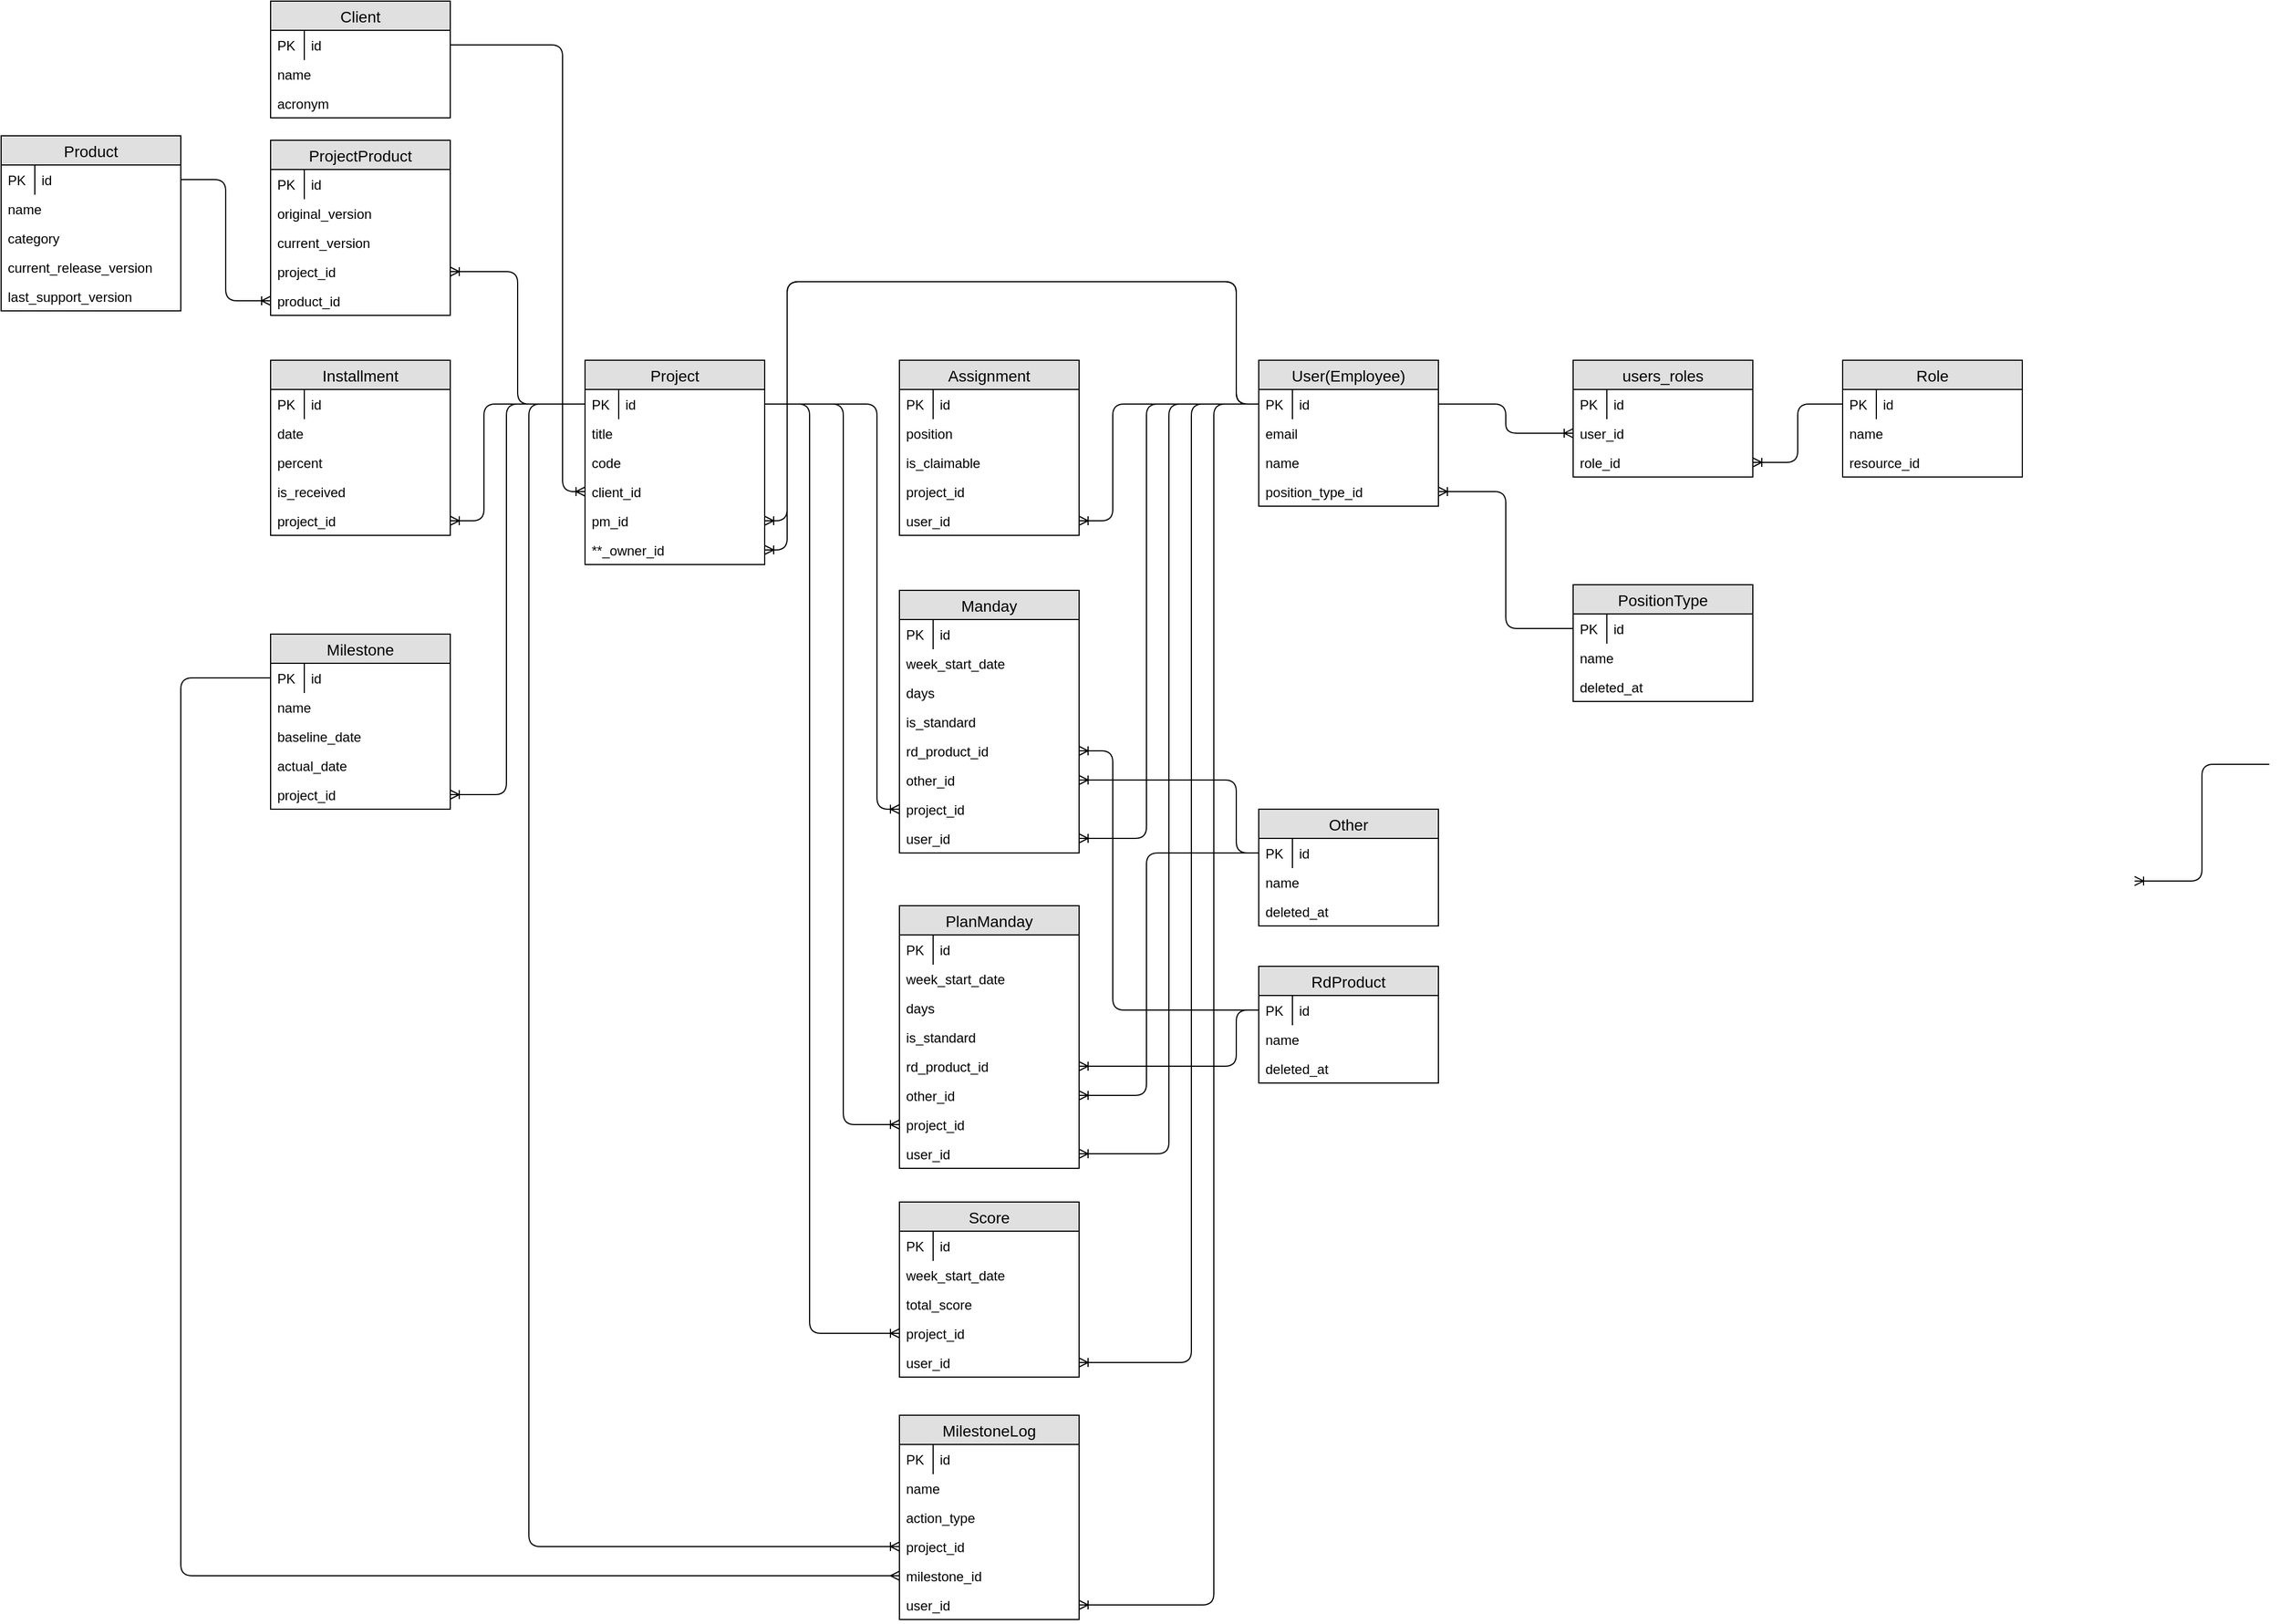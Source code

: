 <mxfile version="14.9.3" type="github">
  <diagram id="LU7qr5KETfUHQLSUwvvW" name="Page-1">
    <mxGraphModel dx="4041" dy="2389" grid="1" gridSize="10" guides="1" tooltips="1" connect="1" arrows="1" fold="1" page="1" pageScale="1" pageWidth="850" pageHeight="1100" math="0" shadow="0">
      <root>
        <mxCell id="0" />
        <mxCell id="1" parent="0" />
        <mxCell id="HIGyn1x--3cgw_TzCDk_-16" value="Client" style="swimlane;fontStyle=0;childLayout=stackLayout;horizontal=1;startSize=26;fillColor=#e0e0e0;horizontalStack=0;resizeParent=1;resizeParentMax=0;resizeLast=0;collapsible=1;marginBottom=0;swimlaneFillColor=#ffffff;align=center;fontSize=14;" parent="1" vertex="1">
          <mxGeometry x="-1240" y="-320" width="160" height="104" as="geometry" />
        </mxCell>
        <mxCell id="HIGyn1x--3cgw_TzCDk_-17" value="id" style="shape=partialRectangle;top=0;left=0;right=0;bottom=0;align=left;verticalAlign=top;fillColor=none;spacingLeft=34;spacingRight=4;overflow=hidden;rotatable=0;points=[[0,0.5],[1,0.5]];portConstraint=eastwest;dropTarget=0;fontSize=12;" parent="HIGyn1x--3cgw_TzCDk_-16" vertex="1">
          <mxGeometry y="26" width="160" height="26" as="geometry" />
        </mxCell>
        <mxCell id="HIGyn1x--3cgw_TzCDk_-18" value="PK" style="shape=partialRectangle;top=0;left=0;bottom=0;fillColor=none;align=left;verticalAlign=top;spacingLeft=4;spacingRight=4;overflow=hidden;rotatable=0;points=[];portConstraint=eastwest;part=1;fontSize=12;" parent="HIGyn1x--3cgw_TzCDk_-17" vertex="1" connectable="0">
          <mxGeometry width="30" height="26" as="geometry" />
        </mxCell>
        <mxCell id="HIGyn1x--3cgw_TzCDk_-20" value="name" style="text;strokeColor=none;fillColor=none;spacingLeft=4;spacingRight=4;overflow=hidden;rotatable=0;points=[[0,0.5],[1,0.5]];portConstraint=eastwest;fontSize=12;" parent="HIGyn1x--3cgw_TzCDk_-16" vertex="1">
          <mxGeometry y="52" width="160" height="26" as="geometry" />
        </mxCell>
        <mxCell id="HIGyn1x--3cgw_TzCDk_-21" value="acronym" style="text;strokeColor=none;fillColor=none;spacingLeft=4;spacingRight=4;overflow=hidden;rotatable=0;points=[[0,0.5],[1,0.5]];portConstraint=eastwest;fontSize=12;" parent="HIGyn1x--3cgw_TzCDk_-16" vertex="1">
          <mxGeometry y="78" width="160" height="26" as="geometry" />
        </mxCell>
        <mxCell id="HIGyn1x--3cgw_TzCDk_-22" value="Project" style="swimlane;fontStyle=0;childLayout=stackLayout;horizontal=1;startSize=26;fillColor=#e0e0e0;horizontalStack=0;resizeParent=1;resizeParentMax=0;resizeLast=0;collapsible=1;marginBottom=0;swimlaneFillColor=#ffffff;align=center;fontSize=14;" parent="1" vertex="1">
          <mxGeometry x="-960" width="160" height="182" as="geometry" />
        </mxCell>
        <mxCell id="HIGyn1x--3cgw_TzCDk_-23" value="id" style="shape=partialRectangle;top=0;left=0;right=0;bottom=0;align=left;verticalAlign=top;fillColor=none;spacingLeft=34;spacingRight=4;overflow=hidden;rotatable=0;points=[[0,0.5],[1,0.5]];portConstraint=eastwest;dropTarget=0;fontSize=12;" parent="HIGyn1x--3cgw_TzCDk_-22" vertex="1">
          <mxGeometry y="26" width="160" height="26" as="geometry" />
        </mxCell>
        <mxCell id="HIGyn1x--3cgw_TzCDk_-24" value="PK" style="shape=partialRectangle;top=0;left=0;bottom=0;fillColor=none;align=left;verticalAlign=top;spacingLeft=4;spacingRight=4;overflow=hidden;rotatable=0;points=[];portConstraint=eastwest;part=1;fontSize=12;" parent="HIGyn1x--3cgw_TzCDk_-23" vertex="1" connectable="0">
          <mxGeometry width="30" height="26" as="geometry" />
        </mxCell>
        <mxCell id="HIGyn1x--3cgw_TzCDk_-25" value="title" style="text;strokeColor=none;fillColor=none;spacingLeft=4;spacingRight=4;overflow=hidden;rotatable=0;points=[[0,0.5],[1,0.5]];portConstraint=eastwest;fontSize=12;" parent="HIGyn1x--3cgw_TzCDk_-22" vertex="1">
          <mxGeometry y="52" width="160" height="26" as="geometry" />
        </mxCell>
        <mxCell id="KQWjIB-WpiB4UK7LnrpQ-69" value="code" style="text;strokeColor=none;fillColor=none;spacingLeft=4;spacingRight=4;overflow=hidden;rotatable=0;points=[[0,0.5],[1,0.5]];portConstraint=eastwest;fontSize=12;" parent="HIGyn1x--3cgw_TzCDk_-22" vertex="1">
          <mxGeometry y="78" width="160" height="26" as="geometry" />
        </mxCell>
        <mxCell id="HIGyn1x--3cgw_TzCDk_-26" value="client_id" style="text;strokeColor=none;fillColor=none;spacingLeft=4;spacingRight=4;overflow=hidden;rotatable=0;points=[[0,0.5],[1,0.5]];portConstraint=eastwest;fontSize=12;" parent="HIGyn1x--3cgw_TzCDk_-22" vertex="1">
          <mxGeometry y="104" width="160" height="26" as="geometry" />
        </mxCell>
        <mxCell id="KQWjIB-WpiB4UK7LnrpQ-128" value="pm_id" style="text;strokeColor=none;fillColor=none;spacingLeft=4;spacingRight=4;overflow=hidden;rotatable=0;points=[[0,0.5],[1,0.5]];portConstraint=eastwest;fontSize=12;" parent="HIGyn1x--3cgw_TzCDk_-22" vertex="1">
          <mxGeometry y="130" width="160" height="26" as="geometry" />
        </mxCell>
        <mxCell id="KQWjIB-WpiB4UK7LnrpQ-129" value="**_owner_id" style="text;strokeColor=none;fillColor=none;spacingLeft=4;spacingRight=4;overflow=hidden;rotatable=0;points=[[0,0.5],[1,0.5]];portConstraint=eastwest;fontSize=12;" parent="HIGyn1x--3cgw_TzCDk_-22" vertex="1">
          <mxGeometry y="156" width="160" height="26" as="geometry" />
        </mxCell>
        <mxCell id="HIGyn1x--3cgw_TzCDk_-27" value="User(Employee)" style="swimlane;fontStyle=0;childLayout=stackLayout;horizontal=1;startSize=26;fillColor=#e0e0e0;horizontalStack=0;resizeParent=1;resizeParentMax=0;resizeLast=0;collapsible=1;marginBottom=0;swimlaneFillColor=#ffffff;align=center;fontSize=14;" parent="1" vertex="1">
          <mxGeometry x="-360" width="160" height="130" as="geometry" />
        </mxCell>
        <mxCell id="HIGyn1x--3cgw_TzCDk_-28" value="id" style="shape=partialRectangle;top=0;left=0;right=0;bottom=0;align=left;verticalAlign=top;fillColor=none;spacingLeft=34;spacingRight=4;overflow=hidden;rotatable=0;points=[[0,0.5],[1,0.5]];portConstraint=eastwest;dropTarget=0;fontSize=12;" parent="HIGyn1x--3cgw_TzCDk_-27" vertex="1">
          <mxGeometry y="26" width="160" height="26" as="geometry" />
        </mxCell>
        <mxCell id="HIGyn1x--3cgw_TzCDk_-29" value="PK" style="shape=partialRectangle;top=0;left=0;bottom=0;fillColor=none;align=left;verticalAlign=top;spacingLeft=4;spacingRight=4;overflow=hidden;rotatable=0;points=[];portConstraint=eastwest;part=1;fontSize=12;" parent="HIGyn1x--3cgw_TzCDk_-28" vertex="1" connectable="0">
          <mxGeometry width="30" height="26" as="geometry" />
        </mxCell>
        <mxCell id="HIGyn1x--3cgw_TzCDk_-30" value="email" style="text;strokeColor=none;fillColor=none;spacingLeft=4;spacingRight=4;overflow=hidden;rotatable=0;points=[[0,0.5],[1,0.5]];portConstraint=eastwest;fontSize=12;" parent="HIGyn1x--3cgw_TzCDk_-27" vertex="1">
          <mxGeometry y="52" width="160" height="26" as="geometry" />
        </mxCell>
        <mxCell id="KQWjIB-WpiB4UK7LnrpQ-70" value="name" style="text;strokeColor=none;fillColor=none;spacingLeft=4;spacingRight=4;overflow=hidden;rotatable=0;points=[[0,0.5],[1,0.5]];portConstraint=eastwest;fontSize=12;" parent="HIGyn1x--3cgw_TzCDk_-27" vertex="1">
          <mxGeometry y="78" width="160" height="26" as="geometry" />
        </mxCell>
        <mxCell id="BRrvQscM0Egx_URl7cOn-16" value="position_type_id" style="text;strokeColor=none;fillColor=none;spacingLeft=4;spacingRight=4;overflow=hidden;rotatable=0;points=[[0,0.5],[1,0.5]];portConstraint=eastwest;fontSize=12;" vertex="1" parent="HIGyn1x--3cgw_TzCDk_-27">
          <mxGeometry y="104" width="160" height="26" as="geometry" />
        </mxCell>
        <mxCell id="HIGyn1x--3cgw_TzCDk_-32" value="Installment" style="swimlane;fontStyle=0;childLayout=stackLayout;horizontal=1;startSize=26;fillColor=#e0e0e0;horizontalStack=0;resizeParent=1;resizeParentMax=0;resizeLast=0;collapsible=1;marginBottom=0;swimlaneFillColor=#ffffff;align=center;fontSize=14;" parent="1" vertex="1">
          <mxGeometry x="-1240" width="160" height="156" as="geometry" />
        </mxCell>
        <mxCell id="HIGyn1x--3cgw_TzCDk_-33" value="id" style="shape=partialRectangle;top=0;left=0;right=0;bottom=0;align=left;verticalAlign=top;fillColor=none;spacingLeft=34;spacingRight=4;overflow=hidden;rotatable=0;points=[[0,0.5],[1,0.5]];portConstraint=eastwest;dropTarget=0;fontSize=12;" parent="HIGyn1x--3cgw_TzCDk_-32" vertex="1">
          <mxGeometry y="26" width="160" height="26" as="geometry" />
        </mxCell>
        <mxCell id="HIGyn1x--3cgw_TzCDk_-34" value="PK" style="shape=partialRectangle;top=0;left=0;bottom=0;fillColor=none;align=left;verticalAlign=top;spacingLeft=4;spacingRight=4;overflow=hidden;rotatable=0;points=[];portConstraint=eastwest;part=1;fontSize=12;" parent="HIGyn1x--3cgw_TzCDk_-33" vertex="1" connectable="0">
          <mxGeometry width="30" height="26" as="geometry" />
        </mxCell>
        <mxCell id="HIGyn1x--3cgw_TzCDk_-35" value="date" style="text;strokeColor=none;fillColor=none;spacingLeft=4;spacingRight=4;overflow=hidden;rotatable=0;points=[[0,0.5],[1,0.5]];portConstraint=eastwest;fontSize=12;" parent="HIGyn1x--3cgw_TzCDk_-32" vertex="1">
          <mxGeometry y="52" width="160" height="26" as="geometry" />
        </mxCell>
        <mxCell id="HIGyn1x--3cgw_TzCDk_-41" value="percent" style="text;strokeColor=none;fillColor=none;spacingLeft=4;spacingRight=4;overflow=hidden;rotatable=0;points=[[0,0.5],[1,0.5]];portConstraint=eastwest;fontSize=12;" parent="HIGyn1x--3cgw_TzCDk_-32" vertex="1">
          <mxGeometry y="78" width="160" height="26" as="geometry" />
        </mxCell>
        <mxCell id="KQWjIB-WpiB4UK7LnrpQ-130" value="is_received" style="text;strokeColor=none;fillColor=none;spacingLeft=4;spacingRight=4;overflow=hidden;rotatable=0;points=[[0,0.5],[1,0.5]];portConstraint=eastwest;fontSize=12;" parent="HIGyn1x--3cgw_TzCDk_-32" vertex="1">
          <mxGeometry y="104" width="160" height="26" as="geometry" />
        </mxCell>
        <mxCell id="G09FR3u84GHXjlmWy315-1" value="project_id" style="text;strokeColor=none;fillColor=none;spacingLeft=4;spacingRight=4;overflow=hidden;rotatable=0;points=[[0,0.5],[1,0.5]];portConstraint=eastwest;fontSize=12;" parent="HIGyn1x--3cgw_TzCDk_-32" vertex="1">
          <mxGeometry y="130" width="160" height="26" as="geometry" />
        </mxCell>
        <mxCell id="HIGyn1x--3cgw_TzCDk_-43" value="Manday" style="swimlane;fontStyle=0;childLayout=stackLayout;horizontal=1;startSize=26;fillColor=#e0e0e0;horizontalStack=0;resizeParent=1;resizeParentMax=0;resizeLast=0;collapsible=1;marginBottom=0;swimlaneFillColor=#ffffff;align=center;fontSize=14;" parent="1" vertex="1">
          <mxGeometry x="-680" y="205" width="160" height="234" as="geometry" />
        </mxCell>
        <mxCell id="HIGyn1x--3cgw_TzCDk_-44" value="id" style="shape=partialRectangle;top=0;left=0;right=0;bottom=0;align=left;verticalAlign=top;fillColor=none;spacingLeft=34;spacingRight=4;overflow=hidden;rotatable=0;points=[[0,0.5],[1,0.5]];portConstraint=eastwest;dropTarget=0;fontSize=12;" parent="HIGyn1x--3cgw_TzCDk_-43" vertex="1">
          <mxGeometry y="26" width="160" height="26" as="geometry" />
        </mxCell>
        <mxCell id="HIGyn1x--3cgw_TzCDk_-45" value="PK" style="shape=partialRectangle;top=0;left=0;bottom=0;fillColor=none;align=left;verticalAlign=top;spacingLeft=4;spacingRight=4;overflow=hidden;rotatable=0;points=[];portConstraint=eastwest;part=1;fontSize=12;" parent="HIGyn1x--3cgw_TzCDk_-44" vertex="1" connectable="0">
          <mxGeometry width="30" height="26" as="geometry" />
        </mxCell>
        <mxCell id="HIGyn1x--3cgw_TzCDk_-46" value="week_start_date" style="text;strokeColor=none;fillColor=none;spacingLeft=4;spacingRight=4;overflow=hidden;rotatable=0;points=[[0,0.5],[1,0.5]];portConstraint=eastwest;fontSize=12;" parent="HIGyn1x--3cgw_TzCDk_-43" vertex="1">
          <mxGeometry y="52" width="160" height="26" as="geometry" />
        </mxCell>
        <mxCell id="KQWjIB-WpiB4UK7LnrpQ-131" value="days" style="text;strokeColor=none;fillColor=none;spacingLeft=4;spacingRight=4;overflow=hidden;rotatable=0;points=[[0,0.5],[1,0.5]];portConstraint=eastwest;fontSize=12;" parent="HIGyn1x--3cgw_TzCDk_-43" vertex="1">
          <mxGeometry y="78" width="160" height="26" as="geometry" />
        </mxCell>
        <mxCell id="KQWjIB-WpiB4UK7LnrpQ-132" value="is_standard" style="text;strokeColor=none;fillColor=none;spacingLeft=4;spacingRight=4;overflow=hidden;rotatable=0;points=[[0,0.5],[1,0.5]];portConstraint=eastwest;fontSize=12;" parent="HIGyn1x--3cgw_TzCDk_-43" vertex="1">
          <mxGeometry y="104" width="160" height="26" as="geometry" />
        </mxCell>
        <mxCell id="HIGyn1x--3cgw_TzCDk_-47" value="rd_product_id" style="text;strokeColor=none;fillColor=none;spacingLeft=4;spacingRight=4;overflow=hidden;rotatable=0;points=[[0,0.5],[1,0.5]];portConstraint=eastwest;fontSize=12;" parent="HIGyn1x--3cgw_TzCDk_-43" vertex="1">
          <mxGeometry y="130" width="160" height="26" as="geometry" />
        </mxCell>
        <mxCell id="KQWjIB-WpiB4UK7LnrpQ-72" value="other_id" style="text;strokeColor=none;fillColor=none;spacingLeft=4;spacingRight=4;overflow=hidden;rotatable=0;points=[[0,0.5],[1,0.5]];portConstraint=eastwest;fontSize=12;" parent="HIGyn1x--3cgw_TzCDk_-43" vertex="1">
          <mxGeometry y="156" width="160" height="26" as="geometry" />
        </mxCell>
        <mxCell id="HIGyn1x--3cgw_TzCDk_-48" value="project_id" style="text;strokeColor=none;fillColor=none;spacingLeft=4;spacingRight=4;overflow=hidden;rotatable=0;points=[[0,0.5],[1,0.5]];portConstraint=eastwest;fontSize=12;" parent="HIGyn1x--3cgw_TzCDk_-43" vertex="1">
          <mxGeometry y="182" width="160" height="26" as="geometry" />
        </mxCell>
        <mxCell id="HIGyn1x--3cgw_TzCDk_-51" value="user_id" style="text;strokeColor=none;fillColor=none;spacingLeft=4;spacingRight=4;overflow=hidden;rotatable=0;points=[[0,0.5],[1,0.5]];portConstraint=eastwest;fontSize=12;" parent="HIGyn1x--3cgw_TzCDk_-43" vertex="1">
          <mxGeometry y="208" width="160" height="26" as="geometry" />
        </mxCell>
        <mxCell id="HIGyn1x--3cgw_TzCDk_-55" value="Assignment" style="swimlane;fontStyle=0;childLayout=stackLayout;horizontal=1;startSize=26;fillColor=#e0e0e0;horizontalStack=0;resizeParent=1;resizeParentMax=0;resizeLast=0;collapsible=1;marginBottom=0;swimlaneFillColor=#ffffff;align=center;fontSize=14;" parent="1" vertex="1">
          <mxGeometry x="-680" width="160" height="156" as="geometry" />
        </mxCell>
        <mxCell id="HIGyn1x--3cgw_TzCDk_-56" value="id" style="shape=partialRectangle;top=0;left=0;right=0;bottom=0;align=left;verticalAlign=top;fillColor=none;spacingLeft=34;spacingRight=4;overflow=hidden;rotatable=0;points=[[0,0.5],[1,0.5]];portConstraint=eastwest;dropTarget=0;fontSize=12;" parent="HIGyn1x--3cgw_TzCDk_-55" vertex="1">
          <mxGeometry y="26" width="160" height="26" as="geometry" />
        </mxCell>
        <mxCell id="HIGyn1x--3cgw_TzCDk_-57" value="PK" style="shape=partialRectangle;top=0;left=0;bottom=0;fillColor=none;align=left;verticalAlign=top;spacingLeft=4;spacingRight=4;overflow=hidden;rotatable=0;points=[];portConstraint=eastwest;part=1;fontSize=12;" parent="HIGyn1x--3cgw_TzCDk_-56" vertex="1" connectable="0">
          <mxGeometry width="30" height="26" as="geometry" />
        </mxCell>
        <mxCell id="HIGyn1x--3cgw_TzCDk_-58" value="position" style="text;strokeColor=none;fillColor=none;spacingLeft=4;spacingRight=4;overflow=hidden;rotatable=0;points=[[0,0.5],[1,0.5]];portConstraint=eastwest;fontSize=12;" parent="HIGyn1x--3cgw_TzCDk_-55" vertex="1">
          <mxGeometry y="52" width="160" height="26" as="geometry" />
        </mxCell>
        <mxCell id="KQWjIB-WpiB4UK7LnrpQ-71" value="is_claimable" style="text;strokeColor=none;fillColor=none;spacingLeft=4;spacingRight=4;overflow=hidden;rotatable=0;points=[[0,0.5],[1,0.5]];portConstraint=eastwest;fontSize=12;" parent="HIGyn1x--3cgw_TzCDk_-55" vertex="1">
          <mxGeometry y="78" width="160" height="26" as="geometry" />
        </mxCell>
        <mxCell id="HIGyn1x--3cgw_TzCDk_-60" value="project_id" style="text;strokeColor=none;fillColor=none;spacingLeft=4;spacingRight=4;overflow=hidden;rotatable=0;points=[[0,0.5],[1,0.5]];portConstraint=eastwest;fontSize=12;" parent="HIGyn1x--3cgw_TzCDk_-55" vertex="1">
          <mxGeometry y="104" width="160" height="26" as="geometry" />
        </mxCell>
        <mxCell id="HIGyn1x--3cgw_TzCDk_-61" value="user_id" style="text;strokeColor=none;fillColor=none;spacingLeft=4;spacingRight=4;overflow=hidden;rotatable=0;points=[[0,0.5],[1,0.5]];portConstraint=eastwest;fontSize=12;" parent="HIGyn1x--3cgw_TzCDk_-55" vertex="1">
          <mxGeometry y="130" width="160" height="26" as="geometry" />
        </mxCell>
        <mxCell id="KQWjIB-WpiB4UK7LnrpQ-73" value="PlanManday" style="swimlane;fontStyle=0;childLayout=stackLayout;horizontal=1;startSize=26;fillColor=#e0e0e0;horizontalStack=0;resizeParent=1;resizeParentMax=0;resizeLast=0;collapsible=1;marginBottom=0;swimlaneFillColor=#ffffff;align=center;fontSize=14;" parent="1" vertex="1">
          <mxGeometry x="-680" y="486" width="160" height="234" as="geometry" />
        </mxCell>
        <mxCell id="KQWjIB-WpiB4UK7LnrpQ-74" value="id" style="shape=partialRectangle;top=0;left=0;right=0;bottom=0;align=left;verticalAlign=top;fillColor=none;spacingLeft=34;spacingRight=4;overflow=hidden;rotatable=0;points=[[0,0.5],[1,0.5]];portConstraint=eastwest;dropTarget=0;fontSize=12;" parent="KQWjIB-WpiB4UK7LnrpQ-73" vertex="1">
          <mxGeometry y="26" width="160" height="26" as="geometry" />
        </mxCell>
        <mxCell id="KQWjIB-WpiB4UK7LnrpQ-75" value="PK" style="shape=partialRectangle;top=0;left=0;bottom=0;fillColor=none;align=left;verticalAlign=top;spacingLeft=4;spacingRight=4;overflow=hidden;rotatable=0;points=[];portConstraint=eastwest;part=1;fontSize=12;" parent="KQWjIB-WpiB4UK7LnrpQ-74" vertex="1" connectable="0">
          <mxGeometry width="30" height="26" as="geometry" />
        </mxCell>
        <mxCell id="KQWjIB-WpiB4UK7LnrpQ-76" value="week_start_date" style="text;strokeColor=none;fillColor=none;spacingLeft=4;spacingRight=4;overflow=hidden;rotatable=0;points=[[0,0.5],[1,0.5]];portConstraint=eastwest;fontSize=12;" parent="KQWjIB-WpiB4UK7LnrpQ-73" vertex="1">
          <mxGeometry y="52" width="160" height="26" as="geometry" />
        </mxCell>
        <mxCell id="BRrvQscM0Egx_URl7cOn-3" value="days" style="text;strokeColor=none;fillColor=none;spacingLeft=4;spacingRight=4;overflow=hidden;rotatable=0;points=[[0,0.5],[1,0.5]];portConstraint=eastwest;fontSize=12;" vertex="1" parent="KQWjIB-WpiB4UK7LnrpQ-73">
          <mxGeometry y="78" width="160" height="26" as="geometry" />
        </mxCell>
        <mxCell id="BRrvQscM0Egx_URl7cOn-4" value="is_standard" style="text;strokeColor=none;fillColor=none;spacingLeft=4;spacingRight=4;overflow=hidden;rotatable=0;points=[[0,0.5],[1,0.5]];portConstraint=eastwest;fontSize=12;" vertex="1" parent="KQWjIB-WpiB4UK7LnrpQ-73">
          <mxGeometry y="104" width="160" height="26" as="geometry" />
        </mxCell>
        <mxCell id="KQWjIB-WpiB4UK7LnrpQ-77" value="rd_product_id" style="text;strokeColor=none;fillColor=none;spacingLeft=4;spacingRight=4;overflow=hidden;rotatable=0;points=[[0,0.5],[1,0.5]];portConstraint=eastwest;fontSize=12;" parent="KQWjIB-WpiB4UK7LnrpQ-73" vertex="1">
          <mxGeometry y="130" width="160" height="26" as="geometry" />
        </mxCell>
        <mxCell id="KQWjIB-WpiB4UK7LnrpQ-78" value="other_id" style="text;strokeColor=none;fillColor=none;spacingLeft=4;spacingRight=4;overflow=hidden;rotatable=0;points=[[0,0.5],[1,0.5]];portConstraint=eastwest;fontSize=12;" parent="KQWjIB-WpiB4UK7LnrpQ-73" vertex="1">
          <mxGeometry y="156" width="160" height="26" as="geometry" />
        </mxCell>
        <mxCell id="KQWjIB-WpiB4UK7LnrpQ-79" value="project_id" style="text;strokeColor=none;fillColor=none;spacingLeft=4;spacingRight=4;overflow=hidden;rotatable=0;points=[[0,0.5],[1,0.5]];portConstraint=eastwest;fontSize=12;" parent="KQWjIB-WpiB4UK7LnrpQ-73" vertex="1">
          <mxGeometry y="182" width="160" height="26" as="geometry" />
        </mxCell>
        <mxCell id="KQWjIB-WpiB4UK7LnrpQ-80" value="user_id" style="text;strokeColor=none;fillColor=none;spacingLeft=4;spacingRight=4;overflow=hidden;rotatable=0;points=[[0,0.5],[1,0.5]];portConstraint=eastwest;fontSize=12;" parent="KQWjIB-WpiB4UK7LnrpQ-73" vertex="1">
          <mxGeometry y="208" width="160" height="26" as="geometry" />
        </mxCell>
        <mxCell id="KQWjIB-WpiB4UK7LnrpQ-81" value="RdProduct" style="swimlane;fontStyle=0;childLayout=stackLayout;horizontal=1;startSize=26;fillColor=#e0e0e0;horizontalStack=0;resizeParent=1;resizeParentMax=0;resizeLast=0;collapsible=1;marginBottom=0;swimlaneFillColor=#ffffff;align=center;fontSize=14;" parent="1" vertex="1">
          <mxGeometry x="-360" y="540" width="160" height="104" as="geometry" />
        </mxCell>
        <mxCell id="KQWjIB-WpiB4UK7LnrpQ-82" value="id" style="shape=partialRectangle;top=0;left=0;right=0;bottom=0;align=left;verticalAlign=top;fillColor=none;spacingLeft=34;spacingRight=4;overflow=hidden;rotatable=0;points=[[0,0.5],[1,0.5]];portConstraint=eastwest;dropTarget=0;fontSize=12;" parent="KQWjIB-WpiB4UK7LnrpQ-81" vertex="1">
          <mxGeometry y="26" width="160" height="26" as="geometry" />
        </mxCell>
        <mxCell id="KQWjIB-WpiB4UK7LnrpQ-83" value="PK" style="shape=partialRectangle;top=0;left=0;bottom=0;fillColor=none;align=left;verticalAlign=top;spacingLeft=4;spacingRight=4;overflow=hidden;rotatable=0;points=[];portConstraint=eastwest;part=1;fontSize=12;" parent="KQWjIB-WpiB4UK7LnrpQ-82" vertex="1" connectable="0">
          <mxGeometry width="30" height="26" as="geometry" />
        </mxCell>
        <mxCell id="KQWjIB-WpiB4UK7LnrpQ-84" value="name" style="text;strokeColor=none;fillColor=none;spacingLeft=4;spacingRight=4;overflow=hidden;rotatable=0;points=[[0,0.5],[1,0.5]];portConstraint=eastwest;fontSize=12;" parent="KQWjIB-WpiB4UK7LnrpQ-81" vertex="1">
          <mxGeometry y="52" width="160" height="26" as="geometry" />
        </mxCell>
        <mxCell id="KQWjIB-WpiB4UK7LnrpQ-85" value="deleted_at" style="text;strokeColor=none;fillColor=none;spacingLeft=4;spacingRight=4;overflow=hidden;rotatable=0;points=[[0,0.5],[1,0.5]];portConstraint=eastwest;fontSize=12;" parent="KQWjIB-WpiB4UK7LnrpQ-81" vertex="1">
          <mxGeometry y="78" width="160" height="26" as="geometry" />
        </mxCell>
        <mxCell id="KQWjIB-WpiB4UK7LnrpQ-88" value="Other" style="swimlane;fontStyle=0;childLayout=stackLayout;horizontal=1;startSize=26;fillColor=#e0e0e0;horizontalStack=0;resizeParent=1;resizeParentMax=0;resizeLast=0;collapsible=1;marginBottom=0;swimlaneFillColor=#ffffff;align=center;fontSize=14;" parent="1" vertex="1">
          <mxGeometry x="-360" y="400" width="160" height="104" as="geometry" />
        </mxCell>
        <mxCell id="KQWjIB-WpiB4UK7LnrpQ-89" value="id" style="shape=partialRectangle;top=0;left=0;right=0;bottom=0;align=left;verticalAlign=top;fillColor=none;spacingLeft=34;spacingRight=4;overflow=hidden;rotatable=0;points=[[0,0.5],[1,0.5]];portConstraint=eastwest;dropTarget=0;fontSize=12;" parent="KQWjIB-WpiB4UK7LnrpQ-88" vertex="1">
          <mxGeometry y="26" width="160" height="26" as="geometry" />
        </mxCell>
        <mxCell id="KQWjIB-WpiB4UK7LnrpQ-90" value="PK" style="shape=partialRectangle;top=0;left=0;bottom=0;fillColor=none;align=left;verticalAlign=top;spacingLeft=4;spacingRight=4;overflow=hidden;rotatable=0;points=[];portConstraint=eastwest;part=1;fontSize=12;" parent="KQWjIB-WpiB4UK7LnrpQ-89" vertex="1" connectable="0">
          <mxGeometry width="30" height="26" as="geometry" />
        </mxCell>
        <mxCell id="KQWjIB-WpiB4UK7LnrpQ-91" value="name" style="text;strokeColor=none;fillColor=none;spacingLeft=4;spacingRight=4;overflow=hidden;rotatable=0;points=[[0,0.5],[1,0.5]];portConstraint=eastwest;fontSize=12;" parent="KQWjIB-WpiB4UK7LnrpQ-88" vertex="1">
          <mxGeometry y="52" width="160" height="26" as="geometry" />
        </mxCell>
        <mxCell id="KQWjIB-WpiB4UK7LnrpQ-92" value="deleted_at" style="text;strokeColor=none;fillColor=none;spacingLeft=4;spacingRight=4;overflow=hidden;rotatable=0;points=[[0,0.5],[1,0.5]];portConstraint=eastwest;fontSize=12;" parent="KQWjIB-WpiB4UK7LnrpQ-88" vertex="1">
          <mxGeometry y="78" width="160" height="26" as="geometry" />
        </mxCell>
        <mxCell id="KQWjIB-WpiB4UK7LnrpQ-93" value="ProjectProduct" style="swimlane;fontStyle=0;childLayout=stackLayout;horizontal=1;startSize=26;fillColor=#e0e0e0;horizontalStack=0;resizeParent=1;resizeParentMax=0;resizeLast=0;collapsible=1;marginBottom=0;swimlaneFillColor=#ffffff;align=center;fontSize=14;" parent="1" vertex="1">
          <mxGeometry x="-1240" y="-196" width="160" height="156" as="geometry" />
        </mxCell>
        <mxCell id="KQWjIB-WpiB4UK7LnrpQ-94" value="id" style="shape=partialRectangle;top=0;left=0;right=0;bottom=0;align=left;verticalAlign=top;fillColor=none;spacingLeft=34;spacingRight=4;overflow=hidden;rotatable=0;points=[[0,0.5],[1,0.5]];portConstraint=eastwest;dropTarget=0;fontSize=12;" parent="KQWjIB-WpiB4UK7LnrpQ-93" vertex="1">
          <mxGeometry y="26" width="160" height="26" as="geometry" />
        </mxCell>
        <mxCell id="KQWjIB-WpiB4UK7LnrpQ-95" value="PK" style="shape=partialRectangle;top=0;left=0;bottom=0;fillColor=none;align=left;verticalAlign=top;spacingLeft=4;spacingRight=4;overflow=hidden;rotatable=0;points=[];portConstraint=eastwest;part=1;fontSize=12;" parent="KQWjIB-WpiB4UK7LnrpQ-94" vertex="1" connectable="0">
          <mxGeometry width="30" height="26" as="geometry" />
        </mxCell>
        <mxCell id="KQWjIB-WpiB4UK7LnrpQ-96" value="original_version" style="text;strokeColor=none;fillColor=none;spacingLeft=4;spacingRight=4;overflow=hidden;rotatable=0;points=[[0,0.5],[1,0.5]];portConstraint=eastwest;fontSize=12;" parent="KQWjIB-WpiB4UK7LnrpQ-93" vertex="1">
          <mxGeometry y="52" width="160" height="26" as="geometry" />
        </mxCell>
        <mxCell id="BRrvQscM0Egx_URl7cOn-11" value="current_version" style="text;strokeColor=none;fillColor=none;spacingLeft=4;spacingRight=4;overflow=hidden;rotatable=0;points=[[0,0.5],[1,0.5]];portConstraint=eastwest;fontSize=12;" vertex="1" parent="KQWjIB-WpiB4UK7LnrpQ-93">
          <mxGeometry y="78" width="160" height="26" as="geometry" />
        </mxCell>
        <mxCell id="BRrvQscM0Egx_URl7cOn-12" value="project_id" style="text;strokeColor=none;fillColor=none;spacingLeft=4;spacingRight=4;overflow=hidden;rotatable=0;points=[[0,0.5],[1,0.5]];portConstraint=eastwest;fontSize=12;" vertex="1" parent="KQWjIB-WpiB4UK7LnrpQ-93">
          <mxGeometry y="104" width="160" height="26" as="geometry" />
        </mxCell>
        <mxCell id="KQWjIB-WpiB4UK7LnrpQ-97" value="product_id" style="text;strokeColor=none;fillColor=none;spacingLeft=4;spacingRight=4;overflow=hidden;rotatable=0;points=[[0,0.5],[1,0.5]];portConstraint=eastwest;fontSize=12;" parent="KQWjIB-WpiB4UK7LnrpQ-93" vertex="1">
          <mxGeometry y="130" width="160" height="26" as="geometry" />
        </mxCell>
        <mxCell id="KQWjIB-WpiB4UK7LnrpQ-98" value="Score" style="swimlane;fontStyle=0;childLayout=stackLayout;horizontal=1;startSize=26;fillColor=#e0e0e0;horizontalStack=0;resizeParent=1;resizeParentMax=0;resizeLast=0;collapsible=1;marginBottom=0;swimlaneFillColor=#ffffff;align=center;fontSize=14;" parent="1" vertex="1">
          <mxGeometry x="-680" y="750" width="160" height="156" as="geometry" />
        </mxCell>
        <mxCell id="KQWjIB-WpiB4UK7LnrpQ-99" value="id" style="shape=partialRectangle;top=0;left=0;right=0;bottom=0;align=left;verticalAlign=top;fillColor=none;spacingLeft=34;spacingRight=4;overflow=hidden;rotatable=0;points=[[0,0.5],[1,0.5]];portConstraint=eastwest;dropTarget=0;fontSize=12;" parent="KQWjIB-WpiB4UK7LnrpQ-98" vertex="1">
          <mxGeometry y="26" width="160" height="26" as="geometry" />
        </mxCell>
        <mxCell id="KQWjIB-WpiB4UK7LnrpQ-100" value="PK" style="shape=partialRectangle;top=0;left=0;bottom=0;fillColor=none;align=left;verticalAlign=top;spacingLeft=4;spacingRight=4;overflow=hidden;rotatable=0;points=[];portConstraint=eastwest;part=1;fontSize=12;" parent="KQWjIB-WpiB4UK7LnrpQ-99" vertex="1" connectable="0">
          <mxGeometry width="30" height="26" as="geometry" />
        </mxCell>
        <mxCell id="KQWjIB-WpiB4UK7LnrpQ-101" value="week_start_date" style="text;strokeColor=none;fillColor=none;spacingLeft=4;spacingRight=4;overflow=hidden;rotatable=0;points=[[0,0.5],[1,0.5]];portConstraint=eastwest;fontSize=12;" parent="KQWjIB-WpiB4UK7LnrpQ-98" vertex="1">
          <mxGeometry y="52" width="160" height="26" as="geometry" />
        </mxCell>
        <mxCell id="KQWjIB-WpiB4UK7LnrpQ-102" value="total_score" style="text;strokeColor=none;fillColor=none;spacingLeft=4;spacingRight=4;overflow=hidden;rotatable=0;points=[[0,0.5],[1,0.5]];portConstraint=eastwest;fontSize=12;" parent="KQWjIB-WpiB4UK7LnrpQ-98" vertex="1">
          <mxGeometry y="78" width="160" height="26" as="geometry" />
        </mxCell>
        <mxCell id="BRrvQscM0Egx_URl7cOn-13" value="project_id" style="text;strokeColor=none;fillColor=none;spacingLeft=4;spacingRight=4;overflow=hidden;rotatable=0;points=[[0,0.5],[1,0.5]];portConstraint=eastwest;fontSize=12;" vertex="1" parent="KQWjIB-WpiB4UK7LnrpQ-98">
          <mxGeometry y="104" width="160" height="26" as="geometry" />
        </mxCell>
        <mxCell id="BRrvQscM0Egx_URl7cOn-14" value="user_id" style="text;strokeColor=none;fillColor=none;spacingLeft=4;spacingRight=4;overflow=hidden;rotatable=0;points=[[0,0.5],[1,0.5]];portConstraint=eastwest;fontSize=12;" vertex="1" parent="KQWjIB-WpiB4UK7LnrpQ-98">
          <mxGeometry y="130" width="160" height="26" as="geometry" />
        </mxCell>
        <mxCell id="KQWjIB-WpiB4UK7LnrpQ-103" value="PositionType" style="swimlane;fontStyle=0;childLayout=stackLayout;horizontal=1;startSize=26;fillColor=#e0e0e0;horizontalStack=0;resizeParent=1;resizeParentMax=0;resizeLast=0;collapsible=1;marginBottom=0;swimlaneFillColor=#ffffff;align=center;fontSize=14;" parent="1" vertex="1">
          <mxGeometry x="-80" y="200" width="160" height="104" as="geometry" />
        </mxCell>
        <mxCell id="KQWjIB-WpiB4UK7LnrpQ-104" value="id" style="shape=partialRectangle;top=0;left=0;right=0;bottom=0;align=left;verticalAlign=top;fillColor=none;spacingLeft=34;spacingRight=4;overflow=hidden;rotatable=0;points=[[0,0.5],[1,0.5]];portConstraint=eastwest;dropTarget=0;fontSize=12;" parent="KQWjIB-WpiB4UK7LnrpQ-103" vertex="1">
          <mxGeometry y="26" width="160" height="26" as="geometry" />
        </mxCell>
        <mxCell id="KQWjIB-WpiB4UK7LnrpQ-105" value="PK" style="shape=partialRectangle;top=0;left=0;bottom=0;fillColor=none;align=left;verticalAlign=top;spacingLeft=4;spacingRight=4;overflow=hidden;rotatable=0;points=[];portConstraint=eastwest;part=1;fontSize=12;" parent="KQWjIB-WpiB4UK7LnrpQ-104" vertex="1" connectable="0">
          <mxGeometry width="30" height="26" as="geometry" />
        </mxCell>
        <mxCell id="KQWjIB-WpiB4UK7LnrpQ-106" value="name" style="text;strokeColor=none;fillColor=none;spacingLeft=4;spacingRight=4;overflow=hidden;rotatable=0;points=[[0,0.5],[1,0.5]];portConstraint=eastwest;fontSize=12;" parent="KQWjIB-WpiB4UK7LnrpQ-103" vertex="1">
          <mxGeometry y="52" width="160" height="26" as="geometry" />
        </mxCell>
        <mxCell id="KQWjIB-WpiB4UK7LnrpQ-107" value="deleted_at" style="text;strokeColor=none;fillColor=none;spacingLeft=4;spacingRight=4;overflow=hidden;rotatable=0;points=[[0,0.5],[1,0.5]];portConstraint=eastwest;fontSize=12;" parent="KQWjIB-WpiB4UK7LnrpQ-103" vertex="1">
          <mxGeometry y="78" width="160" height="26" as="geometry" />
        </mxCell>
        <mxCell id="KQWjIB-WpiB4UK7LnrpQ-108" value="users_roles" style="swimlane;fontStyle=0;childLayout=stackLayout;horizontal=1;startSize=26;fillColor=#e0e0e0;horizontalStack=0;resizeParent=1;resizeParentMax=0;resizeLast=0;collapsible=1;marginBottom=0;swimlaneFillColor=#ffffff;align=center;fontSize=14;" parent="1" vertex="1">
          <mxGeometry x="-80" width="160" height="104" as="geometry" />
        </mxCell>
        <mxCell id="KQWjIB-WpiB4UK7LnrpQ-109" value="id" style="shape=partialRectangle;top=0;left=0;right=0;bottom=0;align=left;verticalAlign=top;fillColor=none;spacingLeft=34;spacingRight=4;overflow=hidden;rotatable=0;points=[[0,0.5],[1,0.5]];portConstraint=eastwest;dropTarget=0;fontSize=12;" parent="KQWjIB-WpiB4UK7LnrpQ-108" vertex="1">
          <mxGeometry y="26" width="160" height="26" as="geometry" />
        </mxCell>
        <mxCell id="KQWjIB-WpiB4UK7LnrpQ-110" value="PK" style="shape=partialRectangle;top=0;left=0;bottom=0;fillColor=none;align=left;verticalAlign=top;spacingLeft=4;spacingRight=4;overflow=hidden;rotatable=0;points=[];portConstraint=eastwest;part=1;fontSize=12;" parent="KQWjIB-WpiB4UK7LnrpQ-109" vertex="1" connectable="0">
          <mxGeometry width="30" height="26" as="geometry" />
        </mxCell>
        <mxCell id="KQWjIB-WpiB4UK7LnrpQ-111" value="user_id" style="text;strokeColor=none;fillColor=none;spacingLeft=4;spacingRight=4;overflow=hidden;rotatable=0;points=[[0,0.5],[1,0.5]];portConstraint=eastwest;fontSize=12;" parent="KQWjIB-WpiB4UK7LnrpQ-108" vertex="1">
          <mxGeometry y="52" width="160" height="26" as="geometry" />
        </mxCell>
        <mxCell id="KQWjIB-WpiB4UK7LnrpQ-112" value="role_id" style="text;strokeColor=none;fillColor=none;spacingLeft=4;spacingRight=4;overflow=hidden;rotatable=0;points=[[0,0.5],[1,0.5]];portConstraint=eastwest;fontSize=12;" parent="KQWjIB-WpiB4UK7LnrpQ-108" vertex="1">
          <mxGeometry y="78" width="160" height="26" as="geometry" />
        </mxCell>
        <mxCell id="KQWjIB-WpiB4UK7LnrpQ-113" value="Role" style="swimlane;fontStyle=0;childLayout=stackLayout;horizontal=1;startSize=26;fillColor=#e0e0e0;horizontalStack=0;resizeParent=1;resizeParentMax=0;resizeLast=0;collapsible=1;marginBottom=0;swimlaneFillColor=#ffffff;align=center;fontSize=14;" parent="1" vertex="1">
          <mxGeometry x="160" width="160" height="104" as="geometry" />
        </mxCell>
        <mxCell id="KQWjIB-WpiB4UK7LnrpQ-114" value="id" style="shape=partialRectangle;top=0;left=0;right=0;bottom=0;align=left;verticalAlign=top;fillColor=none;spacingLeft=34;spacingRight=4;overflow=hidden;rotatable=0;points=[[0,0.5],[1,0.5]];portConstraint=eastwest;dropTarget=0;fontSize=12;" parent="KQWjIB-WpiB4UK7LnrpQ-113" vertex="1">
          <mxGeometry y="26" width="160" height="26" as="geometry" />
        </mxCell>
        <mxCell id="KQWjIB-WpiB4UK7LnrpQ-115" value="PK" style="shape=partialRectangle;top=0;left=0;bottom=0;fillColor=none;align=left;verticalAlign=top;spacingLeft=4;spacingRight=4;overflow=hidden;rotatable=0;points=[];portConstraint=eastwest;part=1;fontSize=12;" parent="KQWjIB-WpiB4UK7LnrpQ-114" vertex="1" connectable="0">
          <mxGeometry width="30" height="26" as="geometry" />
        </mxCell>
        <mxCell id="KQWjIB-WpiB4UK7LnrpQ-116" value="name" style="text;strokeColor=none;fillColor=none;spacingLeft=4;spacingRight=4;overflow=hidden;rotatable=0;points=[[0,0.5],[1,0.5]];portConstraint=eastwest;fontSize=12;" parent="KQWjIB-WpiB4UK7LnrpQ-113" vertex="1">
          <mxGeometry y="52" width="160" height="26" as="geometry" />
        </mxCell>
        <mxCell id="KQWjIB-WpiB4UK7LnrpQ-117" value="resource_id" style="text;strokeColor=none;fillColor=none;spacingLeft=4;spacingRight=4;overflow=hidden;rotatable=0;points=[[0,0.5],[1,0.5]];portConstraint=eastwest;fontSize=12;" parent="KQWjIB-WpiB4UK7LnrpQ-113" vertex="1">
          <mxGeometry y="78" width="160" height="26" as="geometry" />
        </mxCell>
        <mxCell id="KQWjIB-WpiB4UK7LnrpQ-118" value="Milestone" style="swimlane;fontStyle=0;childLayout=stackLayout;horizontal=1;startSize=26;fillColor=#e0e0e0;horizontalStack=0;resizeParent=1;resizeParentMax=0;resizeLast=0;collapsible=1;marginBottom=0;swimlaneFillColor=#ffffff;align=center;fontSize=14;" parent="1" vertex="1">
          <mxGeometry x="-1240" y="244" width="160" height="156" as="geometry" />
        </mxCell>
        <mxCell id="KQWjIB-WpiB4UK7LnrpQ-119" value="id" style="shape=partialRectangle;top=0;left=0;right=0;bottom=0;align=left;verticalAlign=top;fillColor=none;spacingLeft=34;spacingRight=4;overflow=hidden;rotatable=0;points=[[0,0.5],[1,0.5]];portConstraint=eastwest;dropTarget=0;fontSize=12;" parent="KQWjIB-WpiB4UK7LnrpQ-118" vertex="1">
          <mxGeometry y="26" width="160" height="26" as="geometry" />
        </mxCell>
        <mxCell id="KQWjIB-WpiB4UK7LnrpQ-120" value="PK" style="shape=partialRectangle;top=0;left=0;bottom=0;fillColor=none;align=left;verticalAlign=top;spacingLeft=4;spacingRight=4;overflow=hidden;rotatable=0;points=[];portConstraint=eastwest;part=1;fontSize=12;" parent="KQWjIB-WpiB4UK7LnrpQ-119" vertex="1" connectable="0">
          <mxGeometry width="30" height="26" as="geometry" />
        </mxCell>
        <mxCell id="KQWjIB-WpiB4UK7LnrpQ-121" value="name" style="text;strokeColor=none;fillColor=none;spacingLeft=4;spacingRight=4;overflow=hidden;rotatable=0;points=[[0,0.5],[1,0.5]];portConstraint=eastwest;fontSize=12;" parent="KQWjIB-WpiB4UK7LnrpQ-118" vertex="1">
          <mxGeometry y="52" width="160" height="26" as="geometry" />
        </mxCell>
        <mxCell id="KQWjIB-WpiB4UK7LnrpQ-122" value="baseline_date" style="text;strokeColor=none;fillColor=none;spacingLeft=4;spacingRight=4;overflow=hidden;rotatable=0;points=[[0,0.5],[1,0.5]];portConstraint=eastwest;fontSize=12;" parent="KQWjIB-WpiB4UK7LnrpQ-118" vertex="1">
          <mxGeometry y="78" width="160" height="26" as="geometry" />
        </mxCell>
        <mxCell id="KQWjIB-WpiB4UK7LnrpQ-133" value="actual_date" style="text;strokeColor=none;fillColor=none;spacingLeft=4;spacingRight=4;overflow=hidden;rotatable=0;points=[[0,0.5],[1,0.5]];portConstraint=eastwest;fontSize=12;" parent="KQWjIB-WpiB4UK7LnrpQ-118" vertex="1">
          <mxGeometry y="104" width="160" height="26" as="geometry" />
        </mxCell>
        <mxCell id="KQWjIB-WpiB4UK7LnrpQ-134" value="project_id" style="text;strokeColor=none;fillColor=none;spacingLeft=4;spacingRight=4;overflow=hidden;rotatable=0;points=[[0,0.5],[1,0.5]];portConstraint=eastwest;fontSize=12;" parent="KQWjIB-WpiB4UK7LnrpQ-118" vertex="1">
          <mxGeometry y="130" width="160" height="26" as="geometry" />
        </mxCell>
        <mxCell id="KQWjIB-WpiB4UK7LnrpQ-123" value="MilestoneLog" style="swimlane;fontStyle=0;childLayout=stackLayout;horizontal=1;startSize=26;fillColor=#e0e0e0;horizontalStack=0;resizeParent=1;resizeParentMax=0;resizeLast=0;collapsible=1;marginBottom=0;swimlaneFillColor=#ffffff;align=center;fontSize=14;" parent="1" vertex="1">
          <mxGeometry x="-680" y="940" width="160" height="182" as="geometry" />
        </mxCell>
        <mxCell id="KQWjIB-WpiB4UK7LnrpQ-124" value="id" style="shape=partialRectangle;top=0;left=0;right=0;bottom=0;align=left;verticalAlign=top;fillColor=none;spacingLeft=34;spacingRight=4;overflow=hidden;rotatable=0;points=[[0,0.5],[1,0.5]];portConstraint=eastwest;dropTarget=0;fontSize=12;" parent="KQWjIB-WpiB4UK7LnrpQ-123" vertex="1">
          <mxGeometry y="26" width="160" height="26" as="geometry" />
        </mxCell>
        <mxCell id="KQWjIB-WpiB4UK7LnrpQ-125" value="PK" style="shape=partialRectangle;top=0;left=0;bottom=0;fillColor=none;align=left;verticalAlign=top;spacingLeft=4;spacingRight=4;overflow=hidden;rotatable=0;points=[];portConstraint=eastwest;part=1;fontSize=12;" parent="KQWjIB-WpiB4UK7LnrpQ-124" vertex="1" connectable="0">
          <mxGeometry width="30" height="26" as="geometry" />
        </mxCell>
        <mxCell id="KQWjIB-WpiB4UK7LnrpQ-126" value="name" style="text;strokeColor=none;fillColor=none;spacingLeft=4;spacingRight=4;overflow=hidden;rotatable=0;points=[[0,0.5],[1,0.5]];portConstraint=eastwest;fontSize=12;" parent="KQWjIB-WpiB4UK7LnrpQ-123" vertex="1">
          <mxGeometry y="52" width="160" height="26" as="geometry" />
        </mxCell>
        <mxCell id="KQWjIB-WpiB4UK7LnrpQ-127" value="action_type" style="text;strokeColor=none;fillColor=none;spacingLeft=4;spacingRight=4;overflow=hidden;rotatable=0;points=[[0,0.5],[1,0.5]];portConstraint=eastwest;fontSize=12;" parent="KQWjIB-WpiB4UK7LnrpQ-123" vertex="1">
          <mxGeometry y="78" width="160" height="26" as="geometry" />
        </mxCell>
        <mxCell id="KQWjIB-WpiB4UK7LnrpQ-135" value="project_id" style="text;strokeColor=none;fillColor=none;spacingLeft=4;spacingRight=4;overflow=hidden;rotatable=0;points=[[0,0.5],[1,0.5]];portConstraint=eastwest;fontSize=12;" parent="KQWjIB-WpiB4UK7LnrpQ-123" vertex="1">
          <mxGeometry y="104" width="160" height="26" as="geometry" />
        </mxCell>
        <mxCell id="KQWjIB-WpiB4UK7LnrpQ-136" value="milestone_id" style="text;strokeColor=none;fillColor=none;spacingLeft=4;spacingRight=4;overflow=hidden;rotatable=0;points=[[0,0.5],[1,0.5]];portConstraint=eastwest;fontSize=12;" parent="KQWjIB-WpiB4UK7LnrpQ-123" vertex="1">
          <mxGeometry y="130" width="160" height="26" as="geometry" />
        </mxCell>
        <mxCell id="KQWjIB-WpiB4UK7LnrpQ-137" value="user_id" style="text;strokeColor=none;fillColor=none;spacingLeft=4;spacingRight=4;overflow=hidden;rotatable=0;points=[[0,0.5],[1,0.5]];portConstraint=eastwest;fontSize=12;" parent="KQWjIB-WpiB4UK7LnrpQ-123" vertex="1">
          <mxGeometry y="156" width="160" height="26" as="geometry" />
        </mxCell>
        <mxCell id="BRrvQscM0Egx_URl7cOn-6" value="Product" style="swimlane;fontStyle=0;childLayout=stackLayout;horizontal=1;startSize=26;fillColor=#e0e0e0;horizontalStack=0;resizeParent=1;resizeParentMax=0;resizeLast=0;collapsible=1;marginBottom=0;swimlaneFillColor=#ffffff;align=center;fontSize=14;" vertex="1" parent="1">
          <mxGeometry x="-1480" y="-200" width="160" height="156" as="geometry" />
        </mxCell>
        <mxCell id="BRrvQscM0Egx_URl7cOn-7" value="id" style="shape=partialRectangle;top=0;left=0;right=0;bottom=0;align=left;verticalAlign=top;fillColor=none;spacingLeft=34;spacingRight=4;overflow=hidden;rotatable=0;points=[[0,0.5],[1,0.5]];portConstraint=eastwest;dropTarget=0;fontSize=12;" vertex="1" parent="BRrvQscM0Egx_URl7cOn-6">
          <mxGeometry y="26" width="160" height="26" as="geometry" />
        </mxCell>
        <mxCell id="BRrvQscM0Egx_URl7cOn-8" value="PK" style="shape=partialRectangle;top=0;left=0;bottom=0;fillColor=none;align=left;verticalAlign=top;spacingLeft=4;spacingRight=4;overflow=hidden;rotatable=0;points=[];portConstraint=eastwest;part=1;fontSize=12;" vertex="1" connectable="0" parent="BRrvQscM0Egx_URl7cOn-7">
          <mxGeometry width="30" height="26" as="geometry" />
        </mxCell>
        <mxCell id="BRrvQscM0Egx_URl7cOn-9" value="name" style="text;strokeColor=none;fillColor=none;spacingLeft=4;spacingRight=4;overflow=hidden;rotatable=0;points=[[0,0.5],[1,0.5]];portConstraint=eastwest;fontSize=12;" vertex="1" parent="BRrvQscM0Egx_URl7cOn-6">
          <mxGeometry y="52" width="160" height="26" as="geometry" />
        </mxCell>
        <mxCell id="BRrvQscM0Egx_URl7cOn-10" value="category" style="text;strokeColor=none;fillColor=none;spacingLeft=4;spacingRight=4;overflow=hidden;rotatable=0;points=[[0,0.5],[1,0.5]];portConstraint=eastwest;fontSize=12;" vertex="1" parent="BRrvQscM0Egx_URl7cOn-6">
          <mxGeometry y="78" width="160" height="26" as="geometry" />
        </mxCell>
        <mxCell id="BRrvQscM0Egx_URl7cOn-21" value="current_release_version" style="text;strokeColor=none;fillColor=none;spacingLeft=4;spacingRight=4;overflow=hidden;rotatable=0;points=[[0,0.5],[1,0.5]];portConstraint=eastwest;fontSize=12;" vertex="1" parent="BRrvQscM0Egx_URl7cOn-6">
          <mxGeometry y="104" width="160" height="26" as="geometry" />
        </mxCell>
        <mxCell id="BRrvQscM0Egx_URl7cOn-22" value="last_support_version" style="text;strokeColor=none;fillColor=none;spacingLeft=4;spacingRight=4;overflow=hidden;rotatable=0;points=[[0,0.5],[1,0.5]];portConstraint=eastwest;fontSize=12;" vertex="1" parent="BRrvQscM0Egx_URl7cOn-6">
          <mxGeometry y="130" width="160" height="26" as="geometry" />
        </mxCell>
        <mxCell id="BRrvQscM0Egx_URl7cOn-23" value="" style="edgeStyle=elbowEdgeStyle;fontSize=12;html=1;endArrow=ERoneToMany;" edge="1" parent="1" source="BRrvQscM0Egx_URl7cOn-7" target="KQWjIB-WpiB4UK7LnrpQ-97">
          <mxGeometry width="100" height="100" relative="1" as="geometry">
            <mxPoint x="-1450" y="90" as="sourcePoint" />
            <mxPoint x="-1350" y="-10" as="targetPoint" />
          </mxGeometry>
        </mxCell>
        <mxCell id="BRrvQscM0Egx_URl7cOn-24" value="" style="edgeStyle=elbowEdgeStyle;fontSize=12;html=1;endArrow=ERoneToMany;" edge="1" parent="1" source="HIGyn1x--3cgw_TzCDk_-23" target="KQWjIB-WpiB4UK7LnrpQ-134">
          <mxGeometry width="100" height="100" relative="1" as="geometry">
            <mxPoint x="-1560" y="182" as="sourcePoint" />
            <mxPoint x="-1460" y="82" as="targetPoint" />
            <Array as="points">
              <mxPoint x="-1030" y="220" />
            </Array>
          </mxGeometry>
        </mxCell>
        <mxCell id="BRrvQscM0Egx_URl7cOn-25" value="" style="edgeStyle=elbowEdgeStyle;fontSize=12;html=1;endArrow=ERoneToMany;" edge="1" parent="1" source="HIGyn1x--3cgw_TzCDk_-23" target="BRrvQscM0Egx_URl7cOn-12">
          <mxGeometry width="100" height="100" relative="1" as="geometry">
            <mxPoint x="-1640" y="-110" as="sourcePoint" />
            <mxPoint x="-1540" y="-210" as="targetPoint" />
          </mxGeometry>
        </mxCell>
        <mxCell id="BRrvQscM0Egx_URl7cOn-27" value="" style="edgeStyle=elbowEdgeStyle;fontSize=12;html=1;endArrow=ERoneToMany;" edge="1" parent="1" source="HIGyn1x--3cgw_TzCDk_-23" target="KQWjIB-WpiB4UK7LnrpQ-135">
          <mxGeometry width="100" height="100" relative="1" as="geometry">
            <mxPoint x="-1560" y="300" as="sourcePoint" />
            <mxPoint x="-1460" y="200" as="targetPoint" />
            <Array as="points">
              <mxPoint x="-1010" y="320" />
            </Array>
          </mxGeometry>
        </mxCell>
        <mxCell id="BRrvQscM0Egx_URl7cOn-28" value="" style="edgeStyle=elbowEdgeStyle;fontSize=12;html=1;endArrow=ERoneToMany;" edge="1" parent="1" source="HIGyn1x--3cgw_TzCDk_-23" target="G09FR3u84GHXjlmWy315-1">
          <mxGeometry width="100" height="100" relative="1" as="geometry">
            <mxPoint x="-1550" y="10" as="sourcePoint" />
            <mxPoint x="-1450" y="-90" as="targetPoint" />
            <Array as="points">
              <mxPoint x="-1050" y="90" />
            </Array>
          </mxGeometry>
        </mxCell>
        <mxCell id="BRrvQscM0Egx_URl7cOn-35" value="" style="edgeStyle=elbowEdgeStyle;fontSize=12;html=1;endArrow=ERmany;" edge="1" parent="1" source="KQWjIB-WpiB4UK7LnrpQ-119" target="KQWjIB-WpiB4UK7LnrpQ-136">
          <mxGeometry width="100" height="100" relative="1" as="geometry">
            <mxPoint x="-1500" y="640" as="sourcePoint" />
            <mxPoint x="-1400" y="540" as="targetPoint" />
            <Array as="points">
              <mxPoint x="-1320" y="460" />
            </Array>
          </mxGeometry>
        </mxCell>
        <mxCell id="BRrvQscM0Egx_URl7cOn-36" value="" style="edgeStyle=elbowEdgeStyle;fontSize=12;html=1;endArrow=ERoneToMany;" edge="1" parent="1" source="HIGyn1x--3cgw_TzCDk_-28" target="HIGyn1x--3cgw_TzCDk_-61">
          <mxGeometry width="100" height="100" relative="1" as="geometry">
            <mxPoint x="-210" y="-360" as="sourcePoint" />
            <mxPoint x="-330" y="-256" as="targetPoint" />
            <Array as="points">
              <mxPoint x="-490" y="100" />
            </Array>
          </mxGeometry>
        </mxCell>
        <mxCell id="BRrvQscM0Egx_URl7cOn-37" value="" style="edgeStyle=elbowEdgeStyle;fontSize=12;html=1;endArrow=ERoneToMany;" edge="1" parent="1" source="HIGyn1x--3cgw_TzCDk_-23" target="KQWjIB-WpiB4UK7LnrpQ-79">
          <mxGeometry width="100" height="100" relative="1" as="geometry">
            <mxPoint x="-830" y="430" as="sourcePoint" />
            <mxPoint x="-950" y="534" as="targetPoint" />
            <Array as="points">
              <mxPoint x="-730" y="360" />
            </Array>
          </mxGeometry>
        </mxCell>
        <mxCell id="BRrvQscM0Egx_URl7cOn-39" value="" style="edgeStyle=elbowEdgeStyle;fontSize=12;html=1;endArrow=ERoneToMany;" edge="1" parent="1" source="HIGyn1x--3cgw_TzCDk_-23" target="HIGyn1x--3cgw_TzCDk_-48">
          <mxGeometry width="100" height="100" relative="1" as="geometry">
            <mxPoint x="-800" y="300" as="sourcePoint" />
            <mxPoint x="-920" y="404" as="targetPoint" />
            <Array as="points">
              <mxPoint x="-700" y="220" />
            </Array>
          </mxGeometry>
        </mxCell>
        <mxCell id="BRrvQscM0Egx_URl7cOn-40" value="" style="edgeStyle=elbowEdgeStyle;fontSize=12;html=1;endArrow=ERoneToMany;" edge="1" parent="1" source="HIGyn1x--3cgw_TzCDk_-28" target="KQWjIB-WpiB4UK7LnrpQ-80">
          <mxGeometry width="100" height="100" relative="1" as="geometry">
            <mxPoint x="-365" y="460" as="sourcePoint" />
            <mxPoint x="-485" y="564" as="targetPoint" />
            <Array as="points">
              <mxPoint x="-440" y="380" />
            </Array>
          </mxGeometry>
        </mxCell>
        <mxCell id="BRrvQscM0Egx_URl7cOn-41" value="" style="edgeStyle=elbowEdgeStyle;fontSize=12;html=1;endArrow=ERoneToMany;" edge="1" parent="1" source="HIGyn1x--3cgw_TzCDk_-28" target="HIGyn1x--3cgw_TzCDk_-51">
          <mxGeometry width="100" height="100" relative="1" as="geometry">
            <mxPoint x="-365" y="210" as="sourcePoint" />
            <mxPoint x="-485" y="314" as="targetPoint" />
            <Array as="points">
              <mxPoint x="-460" y="240" />
            </Array>
          </mxGeometry>
        </mxCell>
        <mxCell id="BRrvQscM0Egx_URl7cOn-42" value="" style="edgeStyle=elbowEdgeStyle;fontSize=12;html=1;endArrow=ERoneToMany;" edge="1" parent="1" source="KQWjIB-WpiB4UK7LnrpQ-82" target="HIGyn1x--3cgw_TzCDk_-47">
          <mxGeometry width="100" height="100" relative="1" as="geometry">
            <mxPoint x="170" y="400" as="sourcePoint" />
            <mxPoint x="50" y="504" as="targetPoint" />
            <Array as="points">
              <mxPoint x="-490" y="490" />
            </Array>
          </mxGeometry>
        </mxCell>
        <mxCell id="BRrvQscM0Egx_URl7cOn-43" value="" style="edgeStyle=elbowEdgeStyle;fontSize=12;html=1;endArrow=ERoneToMany;" edge="1" parent="1" source="KQWjIB-WpiB4UK7LnrpQ-89" target="KQWjIB-WpiB4UK7LnrpQ-72">
          <mxGeometry width="100" height="100" relative="1" as="geometry">
            <mxPoint x="10" y="430" as="sourcePoint" />
            <mxPoint x="-110" y="534" as="targetPoint" />
            <Array as="points">
              <mxPoint x="-380" y="410" />
            </Array>
          </mxGeometry>
        </mxCell>
        <mxCell id="BRrvQscM0Egx_URl7cOn-44" value="" style="edgeStyle=elbowEdgeStyle;fontSize=12;html=1;endArrow=ERoneToMany;" edge="1" parent="1" source="HIGyn1x--3cgw_TzCDk_-23" target="BRrvQscM0Egx_URl7cOn-13">
          <mxGeometry width="100" height="100" relative="1" as="geometry">
            <mxPoint x="-800" y="692" as="sourcePoint" />
            <mxPoint x="-920" y="796" as="targetPoint" />
            <Array as="points">
              <mxPoint x="-760" y="480" />
            </Array>
          </mxGeometry>
        </mxCell>
        <mxCell id="BRrvQscM0Egx_URl7cOn-45" value="" style="edgeStyle=elbowEdgeStyle;fontSize=12;html=1;endArrow=ERoneToMany;" edge="1" parent="1" source="KQWjIB-WpiB4UK7LnrpQ-104" target="BRrvQscM0Egx_URl7cOn-16">
          <mxGeometry width="100" height="100" relative="1" as="geometry">
            <mxPoint x="180" y="410" as="sourcePoint" />
            <mxPoint x="60" y="514" as="targetPoint" />
          </mxGeometry>
        </mxCell>
        <mxCell id="BRrvQscM0Egx_URl7cOn-46" value="" style="edgeStyle=elbowEdgeStyle;fontSize=12;html=1;endArrow=ERoneToMany;" edge="1" parent="1" source="HIGyn1x--3cgw_TzCDk_-28" target="KQWjIB-WpiB4UK7LnrpQ-111">
          <mxGeometry width="100" height="100" relative="1" as="geometry">
            <mxPoint x="190" y="420" as="sourcePoint" />
            <mxPoint x="70" y="524" as="targetPoint" />
          </mxGeometry>
        </mxCell>
        <mxCell id="BRrvQscM0Egx_URl7cOn-47" value="" style="edgeStyle=elbowEdgeStyle;fontSize=12;html=1;endArrow=ERoneToMany;" edge="1" parent="1" source="KQWjIB-WpiB4UK7LnrpQ-82" target="KQWjIB-WpiB4UK7LnrpQ-77">
          <mxGeometry width="100" height="100" relative="1" as="geometry">
            <mxPoint y="630" as="sourcePoint" />
            <mxPoint x="-120" y="734" as="targetPoint" />
            <Array as="points">
              <mxPoint x="-380" y="610" />
            </Array>
          </mxGeometry>
        </mxCell>
        <mxCell id="BRrvQscM0Egx_URl7cOn-48" value="" style="edgeStyle=elbowEdgeStyle;fontSize=12;html=1;endArrow=ERoneToMany;" edge="1" parent="1" source="KQWjIB-WpiB4UK7LnrpQ-89" target="KQWjIB-WpiB4UK7LnrpQ-78">
          <mxGeometry width="100" height="100" relative="1" as="geometry">
            <mxPoint x="170" y="400" as="sourcePoint" />
            <mxPoint x="50" y="504" as="targetPoint" />
            <Array as="points">
              <mxPoint x="-460" y="550" />
            </Array>
          </mxGeometry>
        </mxCell>
        <mxCell id="BRrvQscM0Egx_URl7cOn-49" value="" style="edgeStyle=elbowEdgeStyle;fontSize=12;html=1;endArrow=ERoneToMany;" edge="1" parent="1" source="KQWjIB-WpiB4UK7LnrpQ-114" target="KQWjIB-WpiB4UK7LnrpQ-112">
          <mxGeometry width="100" height="100" relative="1" as="geometry">
            <mxPoint x="180" y="410" as="sourcePoint" />
            <mxPoint x="60" y="514" as="targetPoint" />
          </mxGeometry>
        </mxCell>
        <mxCell id="BRrvQscM0Egx_URl7cOn-50" value="" style="edgeStyle=elbowEdgeStyle;fontSize=12;html=1;endArrow=ERoneToMany;" edge="1" parent="1">
          <mxGeometry width="100" height="100" relative="1" as="geometry">
            <mxPoint x="540" y="360" as="sourcePoint" />
            <mxPoint x="420" y="464" as="targetPoint" />
          </mxGeometry>
        </mxCell>
        <mxCell id="BRrvQscM0Egx_URl7cOn-51" value="" style="edgeStyle=elbowEdgeStyle;fontSize=12;html=1;endArrow=ERoneToMany;" edge="1" parent="1" source="HIGyn1x--3cgw_TzCDk_-28" target="KQWjIB-WpiB4UK7LnrpQ-137">
          <mxGeometry width="100" height="100" relative="1" as="geometry">
            <mxPoint x="-200" y="-196" as="sourcePoint" />
            <mxPoint x="-320" y="-92" as="targetPoint" />
            <Array as="points">
              <mxPoint x="-400" y="590" />
            </Array>
          </mxGeometry>
        </mxCell>
        <mxCell id="BRrvQscM0Egx_URl7cOn-52" value="" style="edgeStyle=elbowEdgeStyle;fontSize=12;html=1;endArrow=ERoneToMany;" edge="1" parent="1" source="HIGyn1x--3cgw_TzCDk_-28" target="BRrvQscM0Egx_URl7cOn-14">
          <mxGeometry width="100" height="100" relative="1" as="geometry">
            <mxPoint x="-30" y="770" as="sourcePoint" />
            <mxPoint x="-150" y="874" as="targetPoint" />
            <Array as="points">
              <mxPoint x="-420" y="490" />
            </Array>
          </mxGeometry>
        </mxCell>
        <mxCell id="BRrvQscM0Egx_URl7cOn-53" value="" style="edgeStyle=orthogonalEdgeStyle;fontSize=12;html=1;endArrow=ERoneToMany;" edge="1" parent="1" source="HIGyn1x--3cgw_TzCDk_-28" target="KQWjIB-WpiB4UK7LnrpQ-128">
          <mxGeometry width="100" height="100" relative="1" as="geometry">
            <mxPoint x="-660" y="-280" as="sourcePoint" />
            <mxPoint x="-780" y="-176" as="targetPoint" />
            <Array as="points">
              <mxPoint x="-380" y="39" />
              <mxPoint x="-380" y="-70" />
              <mxPoint x="-780" y="-70" />
              <mxPoint x="-780" y="143" />
            </Array>
          </mxGeometry>
        </mxCell>
        <mxCell id="BRrvQscM0Egx_URl7cOn-54" value="" style="edgeStyle=orthogonalEdgeStyle;fontSize=12;html=1;endArrow=ERoneToMany;" edge="1" parent="1" target="KQWjIB-WpiB4UK7LnrpQ-129">
          <mxGeometry width="100" height="100" relative="1" as="geometry">
            <mxPoint x="-360" y="39" as="sourcePoint" />
            <mxPoint x="-800" y="143" as="targetPoint" />
            <Array as="points">
              <mxPoint x="-380" y="39" />
              <mxPoint x="-380" y="-70" />
              <mxPoint x="-780" y="-70" />
              <mxPoint x="-780" y="169" />
            </Array>
          </mxGeometry>
        </mxCell>
        <mxCell id="BRrvQscM0Egx_URl7cOn-55" value="" style="edgeStyle=elbowEdgeStyle;fontSize=12;html=1;endArrow=ERoneToMany;" edge="1" parent="1" source="HIGyn1x--3cgw_TzCDk_-17" target="HIGyn1x--3cgw_TzCDk_-26">
          <mxGeometry width="100" height="100" relative="1" as="geometry">
            <mxPoint x="-740" y="-470" as="sourcePoint" />
            <mxPoint x="-910" y="-350" as="targetPoint" />
            <Array as="points">
              <mxPoint x="-980" y="-80" />
            </Array>
          </mxGeometry>
        </mxCell>
      </root>
    </mxGraphModel>
  </diagram>
</mxfile>
